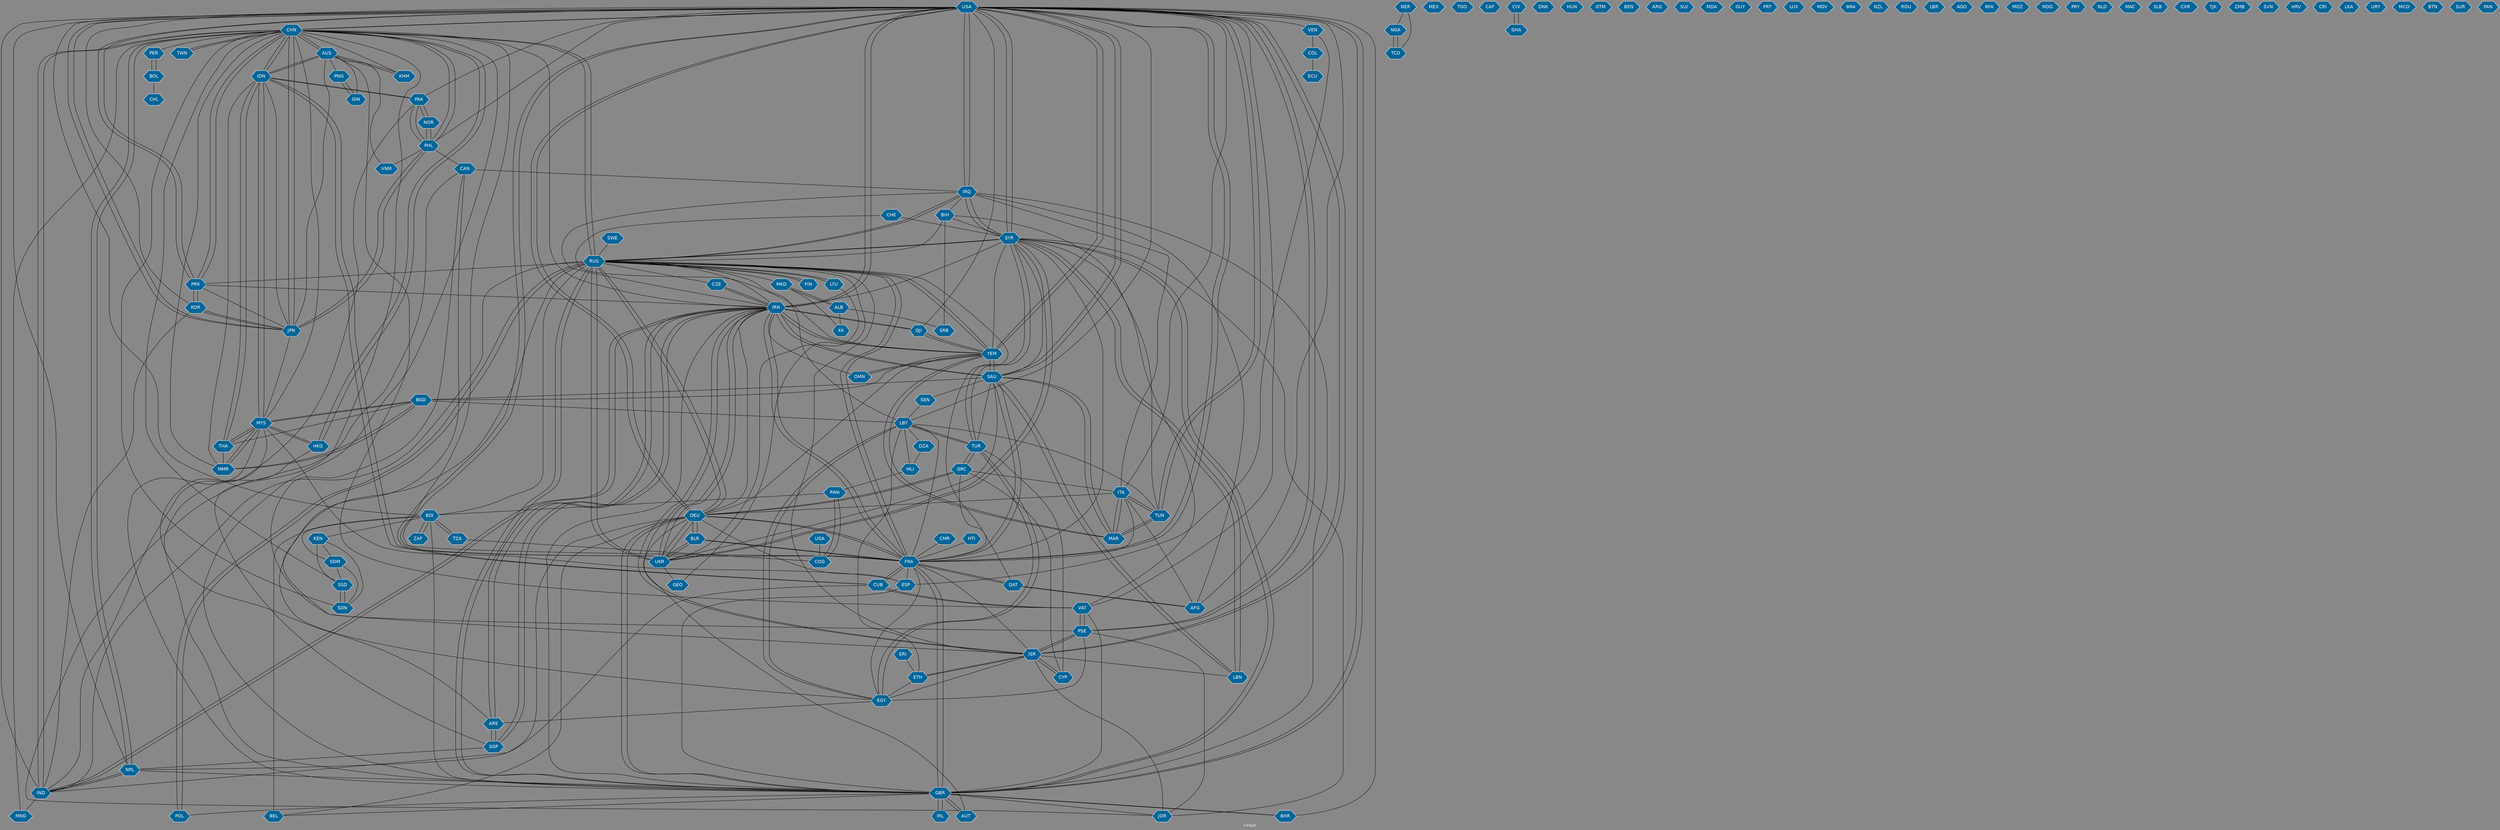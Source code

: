 // Countries together in item graph
graph {
	graph [bgcolor="#888888" fontcolor=white fontsize=12 label="Graph" outputorder=edgesfirst overlap=prism]
	node [color=white fillcolor="#006699" fontcolor=white fontname=Helvetica shape=hexagon style=filled]
	edge [arrowhead=open color=black fontcolor=white fontname=Courier fontsize=12]
		USA [label=USA]
		ITA [label=ITA]
		CHN [label=CHN]
		THA [label=THA]
		AUS [label=AUS]
		MYS [label=MYS]
		SYR [label=SYR]
		TUR [label=TUR]
		PHL [label=PHL]
		GBR [label=GBR]
		LBY [label=LBY]
		YEM [label=YEM]
		EGY [label=EGY]
		DEU [label=DEU]
		PRK [label=PRK]
		NGA [label=NGA]
		JPN [label=JPN]
		UKR [label=UKR]
		IND [label=IND]
		BDI [label=BDI]
		NPL [label=NPL]
		ISR [label=ISR]
		IRQ [label=IRQ]
		BGD [label=BGD]
		VNM [label=VNM]
		MKD [label=MKD]
		HKG [label=HKG]
		IDN [label=IDN]
		SAU [label=SAU]
		FRA [label=FRA]
		IRN [label=IRN]
		LBN [label=LBN]
		VAT [label=VAT]
		AFG [label=AFG]
		POL [label=POL]
		RUS [label=RUS]
		GIN [label=GIN]
		PNG [label=PNG]
		DZA [label=DZA]
		MLI [label=MLI]
		SGP [label=SGP]
		PSE [label=PSE]
		ARE [label=ARE]
		CAN [label=CAN]
		FIN [label=FIN]
		ESP [label=ESP]
		MEX [label=MEX]
		TGO [label=TGO]
		ETH [label=ETH]
		MMR [label=MMR]
		CAF [label=CAF]
		TCD [label=TCD]
		CIV [label=CIV]
		GHA [label=GHA]
		CMR [label=CMR]
		CYP [label=CYP]
		SOM [label=SOM]
		MAR [label=MAR]
		KOR [label=KOR]
		DNK [label=DNK]
		HUN [label=HUN]
		KEN [label=KEN]
		SDN [label=SDN]
		SSD [label=SSD]
		GTM [label=GTM]
		JOR [label=JOR]
		AUT [label=AUT]
		NOR [label=NOR]
		PAK [label=PAK]
		PER [label=PER]
		BOL [label=BOL]
		ZAF [label=ZAF]
		CHE [label=CHE]
		NER [label=NER]
		TZA [label=TZA]
		COL [label=COL]
		COG [label=COG]
		RWA [label=RWA]
		LTU [label=LTU]
		KHM [label=KHM]
		CHL [label=CHL]
		SWE [label=SWE]
		BEL [label=BEL]
		CUB [label=CUB]
		BEN [label=BEN]
		ARG [label=ARG]
		UGA [label=UGA]
		BLR [label=BLR]
		BIH [label=BIH]
		SLV [label=SLV]
		IRL [label=IRL]
		VEN [label=VEN]
		TWN [label=TWN]
		QAT [label=QAT]
		MDA [label=MDA]
		GRC [label=GRC]
		XK [label=XK]
		TUN [label=TUN]
		GUY [label=GUY]
		PRT [label=PRT]
		LUX [label=LUX]
		ERI [label=ERI]
		MDV [label=MDV]
		BRA [label=BRA]
		DJI [label=DJI]
		NZL [label=NZL]
		ROU [label=ROU]
		LBR [label=LBR]
		GEO [label=GEO]
		SRB [label=SRB]
		OMN [label=OMN]
		AGO [label=AGO]
		BFA [label=BFA]
		CZE [label=CZE]
		MOZ [label=MOZ]
		MDG [label=MDG]
		PRY [label=PRY]
		ALB [label=ALB]
		NLD [label=NLD]
		MAC [label=MAC]
		HTI [label=HTI]
		SLB [label=SLB]
		"CXR " [label="CXR "]
		TJK [label=TJK]
		ZMB [label=ZMB]
		SVN [label=SVN]
		HRV [label=HRV]
		CRI [label=CRI]
		LKA [label=LKA]
		URY [label=URY]
		ECU [label=ECU]
		BHR [label=BHR]
		MCO [label=MCO]
		BTN [label=BTN]
		SUR [label=SUR]
		SEN [label=SEN]
		PAN [label=PAN]
		MNG [label=MNG]
			COL -- ECU [weight=1]
			IDN -- MYS [weight=7]
			HKG -- GBR [weight=1]
			IRN -- USA [weight=8]
			ETH -- LBY [weight=3]
			CHN -- NPL [weight=2]
			FRA -- IRN [weight=5]
			PAK -- NOR [weight=1]
			USA -- BHR [weight=2]
			CHE -- YEM [weight=1]
			IDN -- MMR [weight=3]
			PHL -- NOR [weight=2]
			KEN -- SDN [weight=1]
			JPN -- PHL [weight=3]
			MYS -- MMR [weight=1]
			IND -- CHN [weight=6]
			PHL -- CAN [weight=1]
			CHN -- PRK [weight=1]
			COG -- RWA [weight=1]
			USA -- YEM [weight=1]
			POL -- RUS [weight=1]
			TCD -- NGA [weight=1]
			IDN -- PAK [weight=1]
			SSD -- CHN [weight=1]
			RUS -- QAT [weight=1]
			KOR -- PRK [weight=7]
			ISR -- LBN [weight=1]
			KOR -- USA [weight=1]
			MYS -- GBR [weight=1]
			EGY -- PSE [weight=1]
			IND -- MNG [weight=1]
			CHN -- IDN [weight=2]
			PHL -- PAK [weight=3]
			CHN -- IND [weight=8]
			TUR -- GRC [weight=1]
			USA -- SYR [weight=7]
			RUS -- MKD [weight=1]
			IRN -- CZE [weight=1]
			FRA -- SAU [weight=2]
			CHN -- JPN [weight=6]
			PSE -- CAN [weight=1]
			IDN -- FRA [weight=1]
			MMR -- MYS [weight=3]
			LBN -- SYR [weight=11]
			RUS -- PRK [weight=1]
			QAT -- AFG [weight=4]
			FRA -- ESP [weight=1]
			SAU -- IRN [weight=7]
			FRA -- DEU [weight=4]
			YEM -- SAU [weight=40]
			GHA -- CIV [weight=3]
			SAU -- MAR [weight=4]
			NPL -- IND [weight=4]
			VNM -- AUS [weight=1]
			PAK -- PHL [weight=1]
			BHR -- GBR [weight=1]
			ALB -- MKD [weight=1]
			IRQ -- AFG [weight=1]
			JPN -- MYS [weight=1]
			IDN -- THA [weight=2]
			IRQ -- BIH [weight=1]
			CHN -- MNG [weight=1]
			IRN -- DEU [weight=1]
			TUN -- SYR [weight=1]
			PHL -- JPN [weight=3]
			CZE -- IRN [weight=1]
			USA -- FRA [weight=3]
			FRA -- RUS [weight=3]
			IDN -- CHN [weight=2]
			ITA -- DEU [weight=1]
			VEN -- ESP [weight=1]
			BGD -- LBY [weight=1]
			GBR -- USA [weight=2]
			USA -- ISR [weight=2]
			SYR -- USA [weight=2]
			SYR -- IRQ [weight=9]
			ISR -- JOR [weight=1]
			MYS -- IDN [weight=2]
			CUB -- FRA [weight=2]
			SRB -- BIH [weight=1]
			RUS -- FRA [weight=1]
			IRQ -- USA [weight=3]
			GBR -- BHR [weight=1]
			CHN -- IRN [weight=1]
			BDI -- KEN [weight=3]
			HKG -- MYS [weight=2]
			RUS -- BDI [weight=1]
			NOR -- PHL [weight=2]
			BLR -- DEU [weight=1]
			VAT -- PSE [weight=3]
			CHN -- PER [weight=1]
			NPL -- CHN [weight=1]
			USA -- VEN [weight=1]
			TUR -- CYP [weight=2]
			IRN -- ARE [weight=1]
			USA -- BDI [weight=1]
			AUT -- GBR [weight=2]
			CHN -- MYS [weight=2]
			RUS -- DEU [weight=4]
			EGY -- TUR [weight=2]
			YEM -- OMN [weight=1]
			IND -- DEU [weight=1]
			IND -- NPL [weight=1]
			MYS -- HKG [weight=2]
			NPL -- GBR [weight=1]
			TUR -- SYR [weight=10]
			SDN -- CHN [weight=1]
			ISR -- FRA [weight=1]
			ERI -- ETH [weight=1]
			TUN -- MAR [weight=3]
			ISR -- IRN [weight=2]
			SYR -- LBN [weight=10]
			RUS -- IRN [weight=3]
			RUS -- ISR [weight=1]
			DEU -- YEM [weight=1]
			GBR -- VAT [weight=1]
			THA -- MYS [weight=7]
			SYR -- IRN [weight=2]
			EGY -- FRA [weight=1]
			ITA -- MAR [weight=3]
			MMR -- BGD [weight=1]
			ALB -- XK [weight=2]
			EGY -- ISR [weight=2]
			TUR -- SAU [weight=1]
			CAN -- JOR [weight=1]
			PHL -- VNM [weight=2]
			IRQ -- RUS [weight=2]
			USA -- IRQ [weight=1]
			BLR -- UKR [weight=1]
			CUB -- NPL [weight=1]
			TUN -- ITA [weight=1]
			GRC -- CYP [weight=2]
			IRQ -- SYR [weight=5]
			PSE -- ISR [weight=9]
			ISR -- USA [weight=2]
			DEU -- GRC [weight=3]
			GBR -- RUS [weight=1]
			KEN -- SOM [weight=3]
			JPN -- AUS [weight=1]
			AUS -- IDN [weight=2]
			DZA -- MLI [weight=2]
			PNG -- GIN [weight=1]
			GBR -- SYR [weight=1]
			RUS -- FIN [weight=1]
			GIN -- PNG [weight=3]
			ISR -- PSE [weight=10]
			BDI -- ZAF [weight=1]
			CHN -- SGP [weight=1]
			USA -- JPN [weight=1]
			PHL -- CHN [weight=5]
			PRK -- KOR [weight=1]
			CAN -- IRQ [weight=2]
			SEN -- LBY [weight=1]
			IRN -- SAU [weight=4]
			LBY -- EGY [weight=3]
			BLR -- FRA [weight=1]
			ISR -- CYP [weight=1]
			NGA -- TCD [weight=3]
			USA -- DEU [weight=1]
			UKR -- DEU [weight=2]
			ZAF -- BDI [weight=2]
			MYS -- ESP [weight=1]
			EGY -- ARE [weight=1]
			THA -- IDN [weight=2]
			THA -- MMR [weight=3]
			NER -- NGA [weight=2]
			ISR -- CAN [weight=1]
			PAK -- IDN [weight=1]
			YEM -- MAR [weight=4]
			KHM -- AUS [weight=1]
			USA -- PHL [weight=1]
			IRQ -- ITA [weight=1]
			SAU -- FRA [weight=3]
			FRA -- QAT [weight=1]
			SAU -- LBN [weight=1]
			CUB -- USA [weight=3]
			FIN -- RUS [weight=1]
			GRC -- DEU [weight=1]
			USA -- CHN [weight=8]
			QAT -- FRA [weight=2]
			MYS -- BGD [weight=1]
			RUS -- YEM [weight=1]
			GBR -- AUT [weight=1]
			IND -- IRN [weight=2]
			UKR -- GEO [weight=2]
			CYP -- ISR [weight=1]
			FRA -- LBY [weight=1]
			CHN -- HKG [weight=2]
			ISR -- ETH [weight=2]
			FRA -- IDN [weight=1]
			ALB -- SRB [weight=1]
			SYR -- TUR [weight=6]
			SAU -- YEM [weight=32]
			VAT -- USA [weight=1]
			MAR -- TUN [weight=1]
			CHE -- SYR [weight=1]
			LBY -- MLI [weight=1]
			LBY -- DZA [weight=1]
			DEU -- GBR [weight=4]
			IRN -- UKR [weight=1]
			TZA -- COG [weight=3]
			JOR -- SYR [weight=1]
			TUR -- EGY [weight=2]
			PSE -- JOR [weight=1]
			PAK -- IND [weight=1]
			PRK -- USA [weight=1]
			JPN -- IDN [weight=1]
			GBR -- BEL [weight=1]
			VAT -- BIH [weight=1]
			ITA -- FRA [weight=1]
			USA -- AFG [weight=2]
			BGD -- MMR [weight=3]
			SOM -- SSD [weight=1]
			YEM -- RUS [weight=1]
			IRN -- FRA [weight=4]
			IND -- USA [weight=1]
			CHN -- AUS [weight=5]
			CHN -- TWN [weight=3]
			YEM -- IRN [weight=15]
			BGD -- YEM [weight=1]
			SGP -- NPL [weight=3]
			RUS -- POL [weight=1]
			GBR -- IRL [weight=1]
			ARE -- SGP [weight=1]
			SYR -- RUS [weight=6]
			PER -- BOL [weight=2]
			IRN -- IND [weight=2]
			FRA -- GRC [weight=3]
			SGP -- IRN [weight=2]
			IRN -- YEM [weight=11]
			TUN -- USA [weight=2]
			FRA -- BLR [weight=1]
			HTI -- FRA [weight=1]
			FRA -- USA [weight=1]
			CIV -- GHA [weight=2]
			RWA -- BDI [weight=1]
			FRA -- GBR [weight=4]
			KOR -- JPN [weight=2]
			VAT -- AUS [weight=1]
			PRK -- IRN [weight=5]
			SWE -- RUS [weight=1]
			OMN -- YEM [weight=1]
			RUS -- CZE [weight=1]
			CHN -- PHL [weight=5]
			ETH -- ISR [weight=1]
			SYR -- FRA [weight=1]
			RUS -- UKR [weight=15]
			ITA -- USA [weight=1]
			YEM -- DJI [weight=3]
			GBR -- POL [weight=1]
			UGA -- COG [weight=3]
			USA -- PSE [weight=1]
			FRA -- CUB [weight=2]
			DJI -- YEM [weight=4]
			AFG -- QAT [weight=1]
			GEO -- RUS [weight=1]
			MKD -- ALB [weight=1]
			DEU -- UKR [weight=3]
			UKR -- RUS [weight=25]
			ETH -- EGY [weight=3]
			AFG -- ITA [weight=1]
			SAU -- SEN [weight=1]
			SYR -- YEM [weight=1]
			VEN -- COL [weight=1]
			ESP -- DEU [weight=1]
			USA -- SAU [weight=5]
			BIH -- RUS [weight=1]
			GIN -- AUS [weight=1]
			RUS -- EGY [weight=1]
			JPN -- USA [weight=1]
			SGP -- ARE [weight=1]
			AUS -- CHN [weight=1]
			SYR -- GBR [weight=1]
			IDN -- AUS [weight=2]
			SSD -- SDN [weight=6]
			RUS -- CHN [weight=3]
			JPN -- KOR [weight=2]
			NER -- TCD [weight=2]
			MMR -- CHN [weight=1]
			LBY -- RUS [weight=1]
			GBR -- IRN [weight=1]
			RUS -- LTU [weight=1]
			LTU -- RUS [weight=2]
			PRK -- CHN [weight=2]
			LBY -- TUN [weight=1]
			ARE -- IRN [weight=1]
			UKR -- SAU [weight=1]
			UKR -- IRN [weight=1]
			MAR -- ITA [weight=1]
			USA -- LBY [weight=1]
			PSE -- VAT [weight=4]
			IRN -- ISR [weight=2]
			MLI -- RWA [weight=1]
			USA -- TUN [weight=1]
			AUT -- DEU [weight=1]
			SDN -- SSD [weight=6]
			JPN -- CHN [weight=8]
			BDI -- BEL [weight=3]
			BEL -- DEU [weight=1]
			AUS -- KHM [weight=2]
			MYS -- THA [weight=2]
			TWN -- CHN [weight=6]
			DEU -- RUS [weight=1]
			USA -- NPL [weight=4]
			DEU -- BLR [weight=1]
			IRQ -- IRN [weight=1]
			LBY -- TUR [weight=2]
			GRC -- TUR [weight=2]
			GBR -- CHN [weight=1]
			YEM -- USA [weight=2]
			BGD -- MYS [weight=2]
			RUS -- SYR [weight=1]
			GBR -- DEU [weight=1]
			USA -- IRN [weight=6]
			MAR -- SAU [weight=1]
			CUB -- VAT [weight=1]
			PSE -- USA [weight=1]
			USA -- DJI [weight=1]
			HKG -- CHN [weight=1]
			THA -- BGD [weight=1]
			TUR -- LBY [weight=2]
			SOM -- BDI [weight=1]
			SYR -- SAU [weight=1]
			GBR -- IRQ [weight=2]
			BDI -- TZA [weight=1]
			AUS -- PNG [weight=1]
			DEU -- FRA [weight=1]
			GBR -- JOR [weight=1]
			PAK -- USA [weight=1]
			CMR -- FRA [weight=1]
			CHN -- KHM [weight=1]
			GBR -- FRA [weight=1]
			MKD -- XK [weight=1]
			SYR -- UKR [weight=4]
			SDN -- SOM [weight=1]
			TZA -- BDI [weight=2]
			LTU -- UKR [weight=1]
			IRL -- GBR [weight=2]
			CHN -- USA [weight=8]
			BOL -- PER [weight=2]
			KEN -- SSD [weight=1]
			ESP -- GBR [weight=1]
			BDI -- GBR [weight=1]
			VAT -- CUB [weight=1]
			EGY -- LBY [weight=1]
			UKR -- SYR [weight=1]
			IRN -- SGP [weight=3]
			USA -- PRK [weight=3]
			NOR -- PAK [weight=3]
			ITA -- TUN [weight=4]
			GRC -- ITA [weight=1]
			UKR -- BLR [weight=1]
			DJI -- IRN [weight=4]
			BIH -- SYR [weight=1]
			RUS -- IRQ [weight=1]
			OMN -- IRN [weight=1]
			IND -- RUS [weight=1]
			SAU -- BGD [weight=1]
			MAR -- YEM [weight=2]
			RWA -- COG [weight=1]
			IRN -- DJI [weight=3]
			CHN -- RUS [weight=4]
			DEU -- USA [weight=3]
			RUS -- GBR [weight=1]
			LBN -- SAU [weight=4]
			FRA -- CHN [weight=1]
			BOL -- CHL [weight=1]
			KOR -- IND [weight=1]
			PRK -- JPN [weight=1]
			MYS -- ARE [weight=1]
			USA -- GBR [weight=1]
			USA -- CUB [weight=1]
			SAU -- USA [weight=8]
}